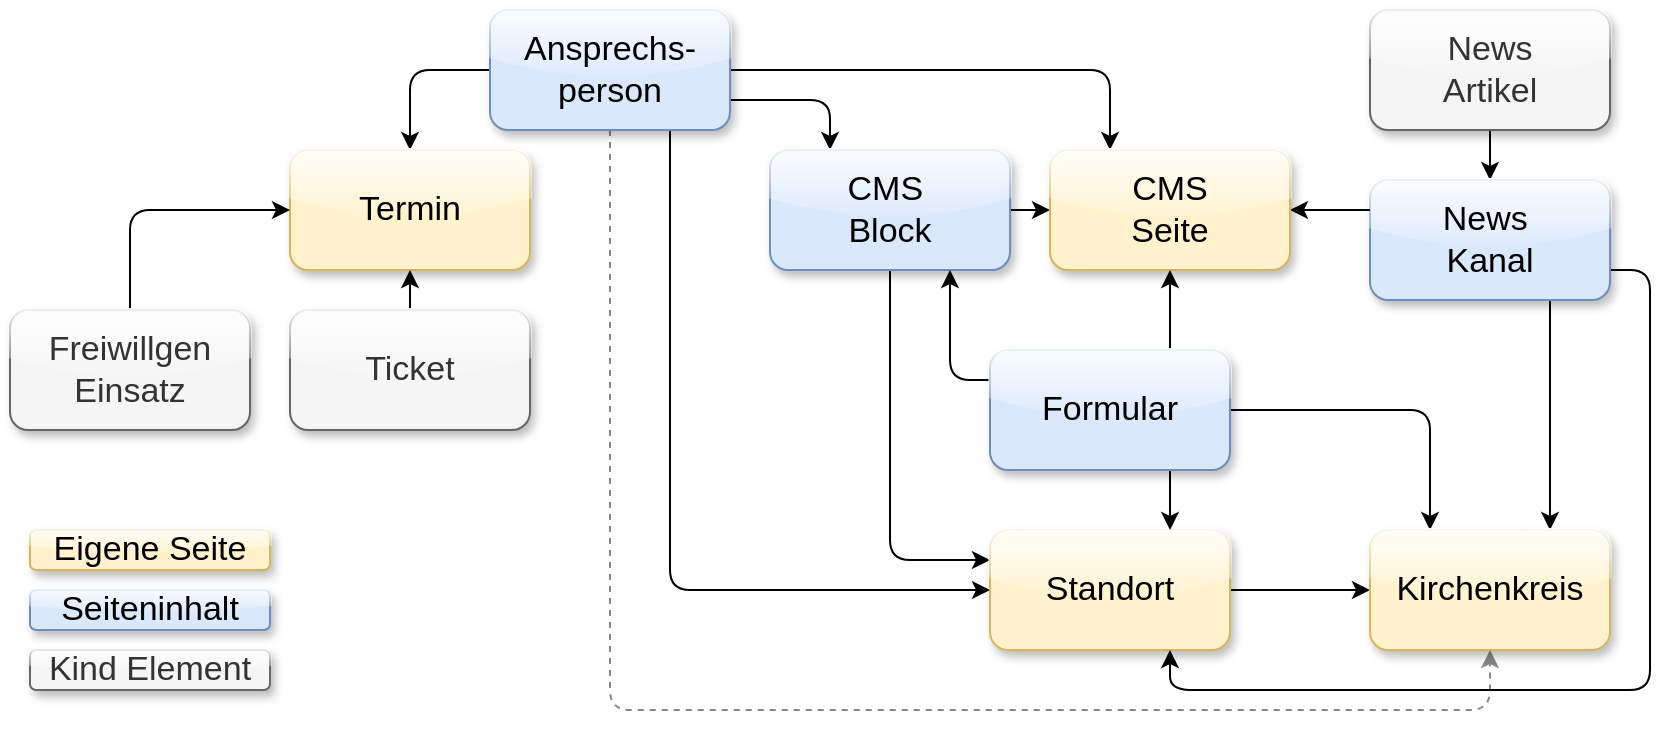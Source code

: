 <mxfile version="26.1.3">
  <diagram name="Page-1" id="ocwtJXI5J2kZ0ff66fyv">
    <mxGraphModel dx="1253" dy="690" grid="1" gridSize="10" guides="1" tooltips="1" connect="1" arrows="1" fold="1" page="1" pageScale="1" pageWidth="850" pageHeight="1100" math="0" shadow="0">
      <root>
        <mxCell id="0" />
        <mxCell id="1" parent="0" />
        <mxCell id="LAY2ft8Qx8DW3SnJ9JVe-17" style="edgeStyle=orthogonalEdgeStyle;rounded=1;orthogonalLoop=1;jettySize=auto;html=1;exitX=1;exitY=0.75;exitDx=0;exitDy=0;entryX=0.25;entryY=0;entryDx=0;entryDy=0;endArrow=classic;startFill=0;curved=0;endFill=1;" edge="1" parent="1" source="LAY2ft8Qx8DW3SnJ9JVe-1" target="LAY2ft8Qx8DW3SnJ9JVe-5">
          <mxGeometry relative="1" as="geometry" />
        </mxCell>
        <mxCell id="LAY2ft8Qx8DW3SnJ9JVe-18" style="edgeStyle=orthogonalEdgeStyle;rounded=1;orthogonalLoop=1;jettySize=auto;html=1;exitX=1;exitY=0.5;exitDx=0;exitDy=0;entryX=0.25;entryY=0;entryDx=0;entryDy=0;endArrow=classic;startFill=0;curved=0;endFill=1;" edge="1" parent="1" source="LAY2ft8Qx8DW3SnJ9JVe-1" target="LAY2ft8Qx8DW3SnJ9JVe-10">
          <mxGeometry relative="1" as="geometry" />
        </mxCell>
        <mxCell id="LAY2ft8Qx8DW3SnJ9JVe-21" style="edgeStyle=orthogonalEdgeStyle;orthogonalLoop=1;jettySize=auto;html=1;exitX=0;exitY=0.5;exitDx=0;exitDy=0;entryX=0.5;entryY=0;entryDx=0;entryDy=0;endArrow=classic;startFill=0;endFill=1;" edge="1" parent="1" source="LAY2ft8Qx8DW3SnJ9JVe-1" target="LAY2ft8Qx8DW3SnJ9JVe-2">
          <mxGeometry relative="1" as="geometry" />
        </mxCell>
        <mxCell id="LAY2ft8Qx8DW3SnJ9JVe-34" style="edgeStyle=orthogonalEdgeStyle;orthogonalLoop=1;jettySize=auto;html=1;exitX=0.75;exitY=1;exitDx=0;exitDy=0;entryX=0;entryY=0.5;entryDx=0;entryDy=0;" edge="1" parent="1" source="LAY2ft8Qx8DW3SnJ9JVe-1" target="LAY2ft8Qx8DW3SnJ9JVe-3">
          <mxGeometry relative="1" as="geometry" />
        </mxCell>
        <mxCell id="LAY2ft8Qx8DW3SnJ9JVe-35" style="edgeStyle=orthogonalEdgeStyle;orthogonalLoop=1;jettySize=auto;html=1;exitX=0.5;exitY=1;exitDx=0;exitDy=0;entryX=0.5;entryY=1;entryDx=0;entryDy=0;shadow=0;strokeColor=light-dark(#878787, #ededed);dashed=1;" edge="1" parent="1" source="LAY2ft8Qx8DW3SnJ9JVe-1" target="LAY2ft8Qx8DW3SnJ9JVe-4">
          <mxGeometry relative="1" as="geometry">
            <Array as="points">
              <mxPoint x="315" y="360" />
              <mxPoint x="755" y="360" />
            </Array>
          </mxGeometry>
        </mxCell>
        <mxCell id="LAY2ft8Qx8DW3SnJ9JVe-1" value="Ansprechs-person" style="rounded=1;whiteSpace=wrap;html=1;fontSize=17;glass=1;shadow=1;fillColor=#dae8fc;strokeColor=#6c8ebf;" vertex="1" parent="1">
          <mxGeometry x="255" y="10" width="120" height="60" as="geometry" />
        </mxCell>
        <mxCell id="LAY2ft8Qx8DW3SnJ9JVe-2" value="Termin" style="rounded=1;whiteSpace=wrap;html=1;fontSize=17;glass=1;shadow=1;fillColor=#fff2cc;strokeColor=#d6b656;" vertex="1" parent="1">
          <mxGeometry x="155" y="80" width="120" height="60" as="geometry" />
        </mxCell>
        <mxCell id="LAY2ft8Qx8DW3SnJ9JVe-22" style="edgeStyle=orthogonalEdgeStyle;orthogonalLoop=1;jettySize=auto;html=1;exitX=1;exitY=0.5;exitDx=0;exitDy=0;endArrow=classic;startFill=0;startArrow=none;endFill=1;" edge="1" parent="1" source="LAY2ft8Qx8DW3SnJ9JVe-3" target="LAY2ft8Qx8DW3SnJ9JVe-4">
          <mxGeometry relative="1" as="geometry" />
        </mxCell>
        <mxCell id="LAY2ft8Qx8DW3SnJ9JVe-29" style="edgeStyle=orthogonalEdgeStyle;orthogonalLoop=1;jettySize=auto;html=1;exitX=0;exitY=0.25;exitDx=0;exitDy=0;entryX=0.5;entryY=1;entryDx=0;entryDy=0;startArrow=classic;startFill=1;endArrow=none;" edge="1" parent="1" source="LAY2ft8Qx8DW3SnJ9JVe-3" target="LAY2ft8Qx8DW3SnJ9JVe-5">
          <mxGeometry relative="1" as="geometry" />
        </mxCell>
        <mxCell id="LAY2ft8Qx8DW3SnJ9JVe-3" value="Standort" style="rounded=1;whiteSpace=wrap;html=1;fontSize=17;glass=1;shadow=1;fillColor=#fff2cc;strokeColor=#d6b656;" vertex="1" parent="1">
          <mxGeometry x="505" y="270" width="120" height="60" as="geometry" />
        </mxCell>
        <mxCell id="LAY2ft8Qx8DW3SnJ9JVe-27" style="edgeStyle=orthogonalEdgeStyle;orthogonalLoop=1;jettySize=auto;html=1;exitX=0.75;exitY=0;exitDx=0;exitDy=0;entryX=0.75;entryY=1;entryDx=0;entryDy=0;endArrow=none;startFill=1;endFill=1;startArrow=classic;" edge="1" parent="1" source="LAY2ft8Qx8DW3SnJ9JVe-4" target="LAY2ft8Qx8DW3SnJ9JVe-9">
          <mxGeometry relative="1" as="geometry" />
        </mxCell>
        <mxCell id="LAY2ft8Qx8DW3SnJ9JVe-32" style="edgeStyle=orthogonalEdgeStyle;orthogonalLoop=1;jettySize=auto;html=1;exitX=0.25;exitY=0;exitDx=0;exitDy=0;entryX=1;entryY=0.5;entryDx=0;entryDy=0;startArrow=classic;startFill=1;endArrow=none;" edge="1" parent="1" source="LAY2ft8Qx8DW3SnJ9JVe-4" target="LAY2ft8Qx8DW3SnJ9JVe-12">
          <mxGeometry relative="1" as="geometry" />
        </mxCell>
        <mxCell id="LAY2ft8Qx8DW3SnJ9JVe-4" value="Kirchenkreis" style="rounded=1;whiteSpace=wrap;html=1;fontSize=17;glass=1;shadow=1;fillColor=#fff2cc;strokeColor=#d6b656;" vertex="1" parent="1">
          <mxGeometry x="695" y="270" width="120" height="60" as="geometry" />
        </mxCell>
        <mxCell id="LAY2ft8Qx8DW3SnJ9JVe-31" style="edgeStyle=orthogonalEdgeStyle;orthogonalLoop=1;jettySize=auto;html=1;exitX=1;exitY=0.5;exitDx=0;exitDy=0;entryX=0;entryY=0.5;entryDx=0;entryDy=0;" edge="1" parent="1" source="LAY2ft8Qx8DW3SnJ9JVe-5" target="LAY2ft8Qx8DW3SnJ9JVe-10">
          <mxGeometry relative="1" as="geometry" />
        </mxCell>
        <mxCell id="LAY2ft8Qx8DW3SnJ9JVe-5" value="CMS&amp;nbsp;&lt;div&gt;Block&lt;/div&gt;" style="rounded=1;whiteSpace=wrap;html=1;fontSize=17;glass=1;shadow=1;fillColor=#dae8fc;strokeColor=#6c8ebf;" vertex="1" parent="1">
          <mxGeometry x="395" y="80" width="120" height="60" as="geometry" />
        </mxCell>
        <mxCell id="LAY2ft8Qx8DW3SnJ9JVe-25" style="edgeStyle=orthogonalEdgeStyle;orthogonalLoop=1;jettySize=auto;html=1;exitX=0.5;exitY=0;exitDx=0;exitDy=0;entryX=0.5;entryY=1;entryDx=0;entryDy=0;endArrow=classic;startFill=0;endFill=1;" edge="1" parent="1" source="LAY2ft8Qx8DW3SnJ9JVe-6" target="LAY2ft8Qx8DW3SnJ9JVe-2">
          <mxGeometry relative="1" as="geometry" />
        </mxCell>
        <mxCell id="LAY2ft8Qx8DW3SnJ9JVe-6" value="Ticket" style="rounded=1;whiteSpace=wrap;html=1;fontSize=17;glass=1;shadow=1;fillColor=#f5f5f5;fontColor=#333333;strokeColor=#666666;" vertex="1" parent="1">
          <mxGeometry x="155" y="160" width="120" height="60" as="geometry" />
        </mxCell>
        <mxCell id="LAY2ft8Qx8DW3SnJ9JVe-26" style="edgeStyle=orthogonalEdgeStyle;orthogonalLoop=1;jettySize=auto;html=1;exitX=0.5;exitY=0;exitDx=0;exitDy=0;entryX=0;entryY=0.5;entryDx=0;entryDy=0;endArrow=classic;startFill=0;endFill=1;" edge="1" parent="1" source="LAY2ft8Qx8DW3SnJ9JVe-7" target="LAY2ft8Qx8DW3SnJ9JVe-2">
          <mxGeometry relative="1" as="geometry" />
        </mxCell>
        <mxCell id="LAY2ft8Qx8DW3SnJ9JVe-7" value="Freiwillgen Einsatz" style="rounded=1;whiteSpace=wrap;html=1;fontSize=17;glass=1;shadow=1;fillColor=#f5f5f5;fontColor=#333333;strokeColor=#666666;" vertex="1" parent="1">
          <mxGeometry x="15" y="160" width="120" height="60" as="geometry" />
        </mxCell>
        <mxCell id="LAY2ft8Qx8DW3SnJ9JVe-19" style="edgeStyle=orthogonalEdgeStyle;orthogonalLoop=1;jettySize=auto;html=1;exitX=0.5;exitY=1;exitDx=0;exitDy=0;entryX=0.5;entryY=0;entryDx=0;entryDy=0;endArrow=classic;startFill=0;rounded=1;curved=0;endFill=1;" edge="1" parent="1" source="LAY2ft8Qx8DW3SnJ9JVe-8" target="LAY2ft8Qx8DW3SnJ9JVe-9">
          <mxGeometry relative="1" as="geometry" />
        </mxCell>
        <mxCell id="LAY2ft8Qx8DW3SnJ9JVe-8" value="News&lt;div&gt;Artikel&lt;/div&gt;" style="rounded=1;whiteSpace=wrap;html=1;fontSize=17;glass=1;shadow=1;fillColor=#f5f5f5;strokeColor=#666666;fontColor=#333333;" vertex="1" parent="1">
          <mxGeometry x="695" y="10" width="120" height="60" as="geometry" />
        </mxCell>
        <mxCell id="LAY2ft8Qx8DW3SnJ9JVe-33" style="edgeStyle=orthogonalEdgeStyle;orthogonalLoop=1;jettySize=auto;html=1;exitX=1;exitY=0.75;exitDx=0;exitDy=0;entryX=0.75;entryY=1;entryDx=0;entryDy=0;" edge="1" parent="1" source="LAY2ft8Qx8DW3SnJ9JVe-9" target="LAY2ft8Qx8DW3SnJ9JVe-3">
          <mxGeometry relative="1" as="geometry" />
        </mxCell>
        <mxCell id="LAY2ft8Qx8DW3SnJ9JVe-9" value="News&amp;nbsp;&lt;div&gt;Kanal&lt;/div&gt;" style="rounded=1;whiteSpace=wrap;html=1;fontSize=17;glass=1;shadow=1;fillColor=#dae8fc;strokeColor=#6c8ebf;" vertex="1" parent="1">
          <mxGeometry x="695" y="95" width="120" height="60" as="geometry" />
        </mxCell>
        <mxCell id="LAY2ft8Qx8DW3SnJ9JVe-30" style="edgeStyle=orthogonalEdgeStyle;orthogonalLoop=1;jettySize=auto;html=1;exitX=1;exitY=0.5;exitDx=0;exitDy=0;entryX=0;entryY=0.25;entryDx=0;entryDy=0;startArrow=classic;startFill=1;endArrow=none;" edge="1" parent="1" source="LAY2ft8Qx8DW3SnJ9JVe-10" target="LAY2ft8Qx8DW3SnJ9JVe-9">
          <mxGeometry relative="1" as="geometry" />
        </mxCell>
        <mxCell id="LAY2ft8Qx8DW3SnJ9JVe-10" value="CMS&lt;div&gt;Seite&lt;/div&gt;" style="rounded=1;whiteSpace=wrap;html=1;fontSize=17;glass=1;shadow=1;fillColor=#fff2cc;strokeColor=#d6b656;" vertex="1" parent="1">
          <mxGeometry x="535" y="80" width="120" height="60" as="geometry" />
        </mxCell>
        <mxCell id="LAY2ft8Qx8DW3SnJ9JVe-23" style="edgeStyle=orthogonalEdgeStyle;orthogonalLoop=1;jettySize=auto;html=1;exitX=0.75;exitY=1;exitDx=0;exitDy=0;entryX=0.75;entryY=0;entryDx=0;entryDy=0;endArrow=classic;startFill=0;startArrow=none;endFill=1;" edge="1" parent="1" source="LAY2ft8Qx8DW3SnJ9JVe-12" target="LAY2ft8Qx8DW3SnJ9JVe-3">
          <mxGeometry relative="1" as="geometry" />
        </mxCell>
        <mxCell id="LAY2ft8Qx8DW3SnJ9JVe-24" style="edgeStyle=orthogonalEdgeStyle;orthogonalLoop=1;jettySize=auto;html=1;exitX=0.75;exitY=0;exitDx=0;exitDy=0;entryX=0.5;entryY=1;entryDx=0;entryDy=0;endArrow=classic;startFill=0;endFill=1;" edge="1" parent="1" source="LAY2ft8Qx8DW3SnJ9JVe-12" target="LAY2ft8Qx8DW3SnJ9JVe-10">
          <mxGeometry relative="1" as="geometry" />
        </mxCell>
        <mxCell id="LAY2ft8Qx8DW3SnJ9JVe-28" style="edgeStyle=orthogonalEdgeStyle;orthogonalLoop=1;jettySize=auto;html=1;exitX=0;exitY=0.25;exitDx=0;exitDy=0;entryX=0.75;entryY=1;entryDx=0;entryDy=0;" edge="1" parent="1" source="LAY2ft8Qx8DW3SnJ9JVe-12" target="LAY2ft8Qx8DW3SnJ9JVe-5">
          <mxGeometry relative="1" as="geometry" />
        </mxCell>
        <mxCell id="LAY2ft8Qx8DW3SnJ9JVe-12" value="Formular" style="rounded=1;whiteSpace=wrap;html=1;fontSize=17;glass=1;shadow=1;fillColor=#dae8fc;strokeColor=#6c8ebf;" vertex="1" parent="1">
          <mxGeometry x="505" y="180" width="120" height="60" as="geometry" />
        </mxCell>
        <mxCell id="LAY2ft8Qx8DW3SnJ9JVe-36" value="Eigene Seite" style="rounded=1;whiteSpace=wrap;html=1;fontSize=17;glass=1;shadow=1;fillColor=#fff2cc;strokeColor=#d6b656;" vertex="1" parent="1">
          <mxGeometry x="25" y="270" width="120" height="20" as="geometry" />
        </mxCell>
        <mxCell id="LAY2ft8Qx8DW3SnJ9JVe-37" value="Seiteninhalt" style="rounded=1;whiteSpace=wrap;html=1;fontSize=17;glass=1;shadow=1;fillColor=#dae8fc;strokeColor=#6c8ebf;" vertex="1" parent="1">
          <mxGeometry x="25" y="300" width="120" height="20" as="geometry" />
        </mxCell>
        <mxCell id="LAY2ft8Qx8DW3SnJ9JVe-38" value="Kind Element" style="rounded=1;whiteSpace=wrap;html=1;fontSize=17;glass=1;shadow=1;fillColor=#f5f5f5;fontColor=#333333;strokeColor=#666666;" vertex="1" parent="1">
          <mxGeometry x="25" y="330" width="120" height="20" as="geometry" />
        </mxCell>
      </root>
    </mxGraphModel>
  </diagram>
</mxfile>
